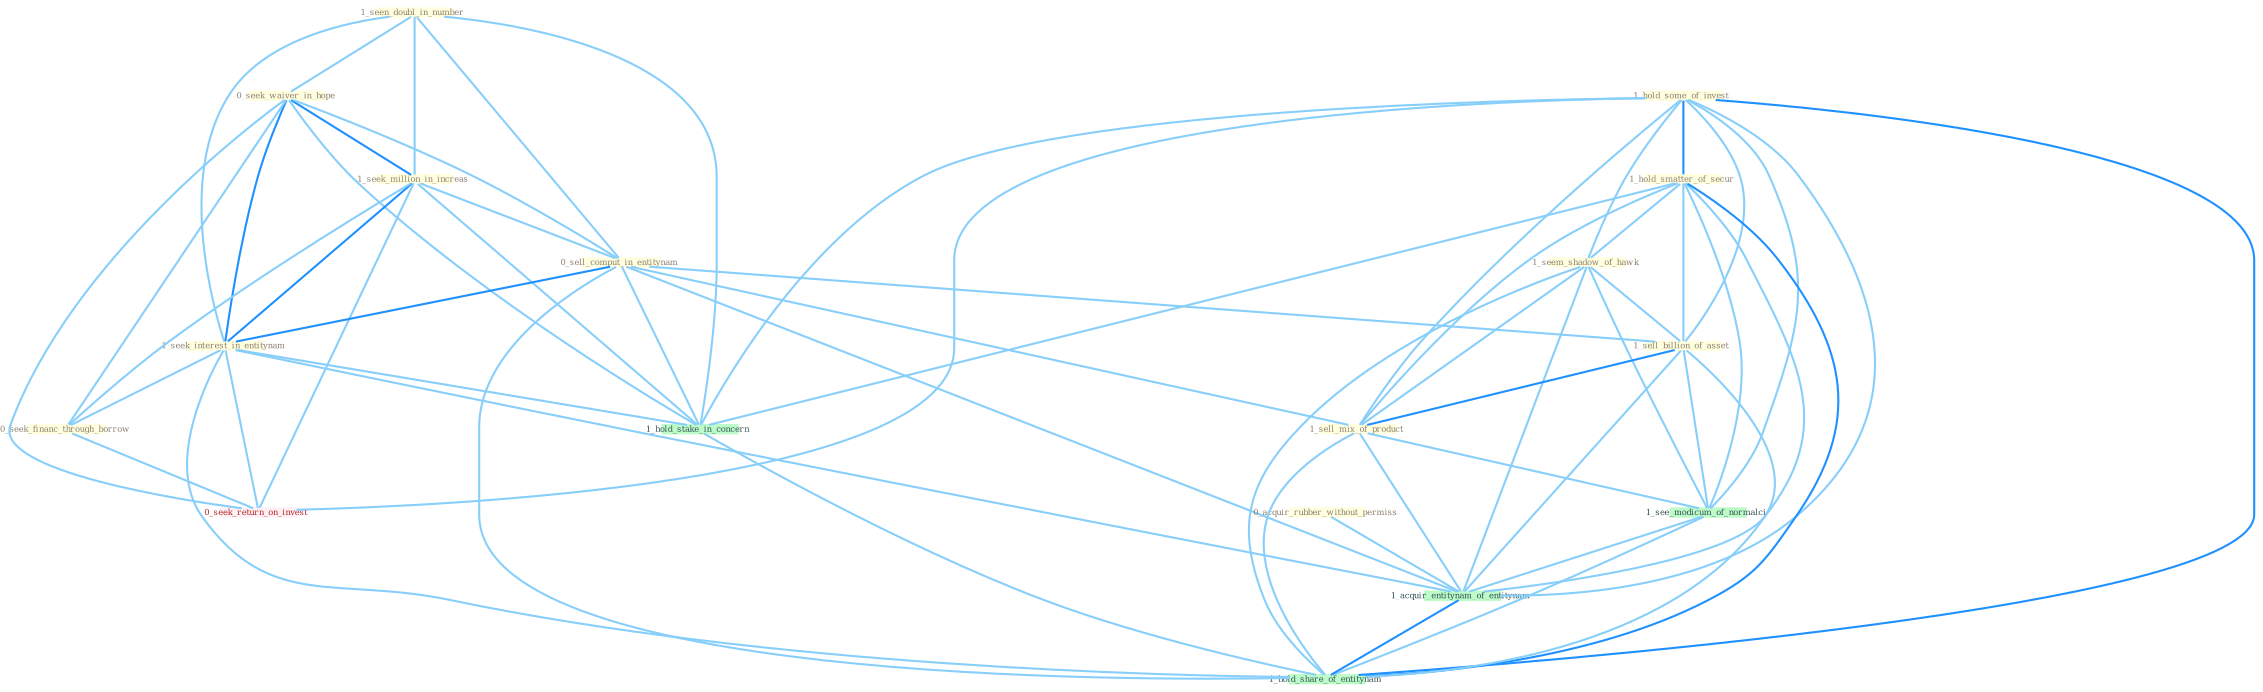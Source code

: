 Graph G{ 
    node
    [shape=polygon,style=filled,width=.5,height=.06,color="#BDFCC9",fixedsize=true,fontsize=4,
    fontcolor="#2f4f4f"];
    {node
    [color="#ffffe0", fontcolor="#8b7d6b"] "1_seen_doubl_in_number " "1_hold_some_of_invest " "0_seek_waiver_in_hope " "1_seek_million_in_increas " "1_hold_smatter_of_secur " "0_sell_comput_in_entitynam " "1_seem_shadow_of_hawk " "1_seek_interest_in_entitynam " "0_seek_financ_through_borrow " "0_acquir_rubber_without_permiss " "1_sell_billion_of_asset " "1_sell_mix_of_product "}
{node [color="#fff0f5", fontcolor="#b22222"] "0_seek_return_on_invest "}
edge [color="#B0E2FF"];

	"1_seen_doubl_in_number " -- "0_seek_waiver_in_hope " [w="1", color="#87cefa" ];
	"1_seen_doubl_in_number " -- "1_seek_million_in_increas " [w="1", color="#87cefa" ];
	"1_seen_doubl_in_number " -- "0_sell_comput_in_entitynam " [w="1", color="#87cefa" ];
	"1_seen_doubl_in_number " -- "1_seek_interest_in_entitynam " [w="1", color="#87cefa" ];
	"1_seen_doubl_in_number " -- "1_hold_stake_in_concern " [w="1", color="#87cefa" ];
	"1_hold_some_of_invest " -- "1_hold_smatter_of_secur " [w="2", color="#1e90ff" , len=0.8];
	"1_hold_some_of_invest " -- "1_seem_shadow_of_hawk " [w="1", color="#87cefa" ];
	"1_hold_some_of_invest " -- "1_sell_billion_of_asset " [w="1", color="#87cefa" ];
	"1_hold_some_of_invest " -- "1_sell_mix_of_product " [w="1", color="#87cefa" ];
	"1_hold_some_of_invest " -- "1_hold_stake_in_concern " [w="1", color="#87cefa" ];
	"1_hold_some_of_invest " -- "0_seek_return_on_invest " [w="1", color="#87cefa" ];
	"1_hold_some_of_invest " -- "1_see_modicum_of_normalci " [w="1", color="#87cefa" ];
	"1_hold_some_of_invest " -- "1_acquir_entitynam_of_entitynam " [w="1", color="#87cefa" ];
	"1_hold_some_of_invest " -- "1_hold_share_of_entitynam " [w="2", color="#1e90ff" , len=0.8];
	"0_seek_waiver_in_hope " -- "1_seek_million_in_increas " [w="2", color="#1e90ff" , len=0.8];
	"0_seek_waiver_in_hope " -- "0_sell_comput_in_entitynam " [w="1", color="#87cefa" ];
	"0_seek_waiver_in_hope " -- "1_seek_interest_in_entitynam " [w="2", color="#1e90ff" , len=0.8];
	"0_seek_waiver_in_hope " -- "0_seek_financ_through_borrow " [w="1", color="#87cefa" ];
	"0_seek_waiver_in_hope " -- "1_hold_stake_in_concern " [w="1", color="#87cefa" ];
	"0_seek_waiver_in_hope " -- "0_seek_return_on_invest " [w="1", color="#87cefa" ];
	"1_seek_million_in_increas " -- "0_sell_comput_in_entitynam " [w="1", color="#87cefa" ];
	"1_seek_million_in_increas " -- "1_seek_interest_in_entitynam " [w="2", color="#1e90ff" , len=0.8];
	"1_seek_million_in_increas " -- "0_seek_financ_through_borrow " [w="1", color="#87cefa" ];
	"1_seek_million_in_increas " -- "1_hold_stake_in_concern " [w="1", color="#87cefa" ];
	"1_seek_million_in_increas " -- "0_seek_return_on_invest " [w="1", color="#87cefa" ];
	"1_hold_smatter_of_secur " -- "1_seem_shadow_of_hawk " [w="1", color="#87cefa" ];
	"1_hold_smatter_of_secur " -- "1_sell_billion_of_asset " [w="1", color="#87cefa" ];
	"1_hold_smatter_of_secur " -- "1_sell_mix_of_product " [w="1", color="#87cefa" ];
	"1_hold_smatter_of_secur " -- "1_hold_stake_in_concern " [w="1", color="#87cefa" ];
	"1_hold_smatter_of_secur " -- "1_see_modicum_of_normalci " [w="1", color="#87cefa" ];
	"1_hold_smatter_of_secur " -- "1_acquir_entitynam_of_entitynam " [w="1", color="#87cefa" ];
	"1_hold_smatter_of_secur " -- "1_hold_share_of_entitynam " [w="2", color="#1e90ff" , len=0.8];
	"0_sell_comput_in_entitynam " -- "1_seek_interest_in_entitynam " [w="2", color="#1e90ff" , len=0.8];
	"0_sell_comput_in_entitynam " -- "1_sell_billion_of_asset " [w="1", color="#87cefa" ];
	"0_sell_comput_in_entitynam " -- "1_sell_mix_of_product " [w="1", color="#87cefa" ];
	"0_sell_comput_in_entitynam " -- "1_hold_stake_in_concern " [w="1", color="#87cefa" ];
	"0_sell_comput_in_entitynam " -- "1_acquir_entitynam_of_entitynam " [w="1", color="#87cefa" ];
	"0_sell_comput_in_entitynam " -- "1_hold_share_of_entitynam " [w="1", color="#87cefa" ];
	"1_seem_shadow_of_hawk " -- "1_sell_billion_of_asset " [w="1", color="#87cefa" ];
	"1_seem_shadow_of_hawk " -- "1_sell_mix_of_product " [w="1", color="#87cefa" ];
	"1_seem_shadow_of_hawk " -- "1_see_modicum_of_normalci " [w="1", color="#87cefa" ];
	"1_seem_shadow_of_hawk " -- "1_acquir_entitynam_of_entitynam " [w="1", color="#87cefa" ];
	"1_seem_shadow_of_hawk " -- "1_hold_share_of_entitynam " [w="1", color="#87cefa" ];
	"1_seek_interest_in_entitynam " -- "0_seek_financ_through_borrow " [w="1", color="#87cefa" ];
	"1_seek_interest_in_entitynam " -- "1_hold_stake_in_concern " [w="1", color="#87cefa" ];
	"1_seek_interest_in_entitynam " -- "0_seek_return_on_invest " [w="1", color="#87cefa" ];
	"1_seek_interest_in_entitynam " -- "1_acquir_entitynam_of_entitynam " [w="1", color="#87cefa" ];
	"1_seek_interest_in_entitynam " -- "1_hold_share_of_entitynam " [w="1", color="#87cefa" ];
	"0_seek_financ_through_borrow " -- "0_seek_return_on_invest " [w="1", color="#87cefa" ];
	"0_acquir_rubber_without_permiss " -- "1_acquir_entitynam_of_entitynam " [w="1", color="#87cefa" ];
	"1_sell_billion_of_asset " -- "1_sell_mix_of_product " [w="2", color="#1e90ff" , len=0.8];
	"1_sell_billion_of_asset " -- "1_see_modicum_of_normalci " [w="1", color="#87cefa" ];
	"1_sell_billion_of_asset " -- "1_acquir_entitynam_of_entitynam " [w="1", color="#87cefa" ];
	"1_sell_billion_of_asset " -- "1_hold_share_of_entitynam " [w="1", color="#87cefa" ];
	"1_sell_mix_of_product " -- "1_see_modicum_of_normalci " [w="1", color="#87cefa" ];
	"1_sell_mix_of_product " -- "1_acquir_entitynam_of_entitynam " [w="1", color="#87cefa" ];
	"1_sell_mix_of_product " -- "1_hold_share_of_entitynam " [w="1", color="#87cefa" ];
	"1_hold_stake_in_concern " -- "1_hold_share_of_entitynam " [w="1", color="#87cefa" ];
	"1_see_modicum_of_normalci " -- "1_acquir_entitynam_of_entitynam " [w="1", color="#87cefa" ];
	"1_see_modicum_of_normalci " -- "1_hold_share_of_entitynam " [w="1", color="#87cefa" ];
	"1_acquir_entitynam_of_entitynam " -- "1_hold_share_of_entitynam " [w="2", color="#1e90ff" , len=0.8];
}